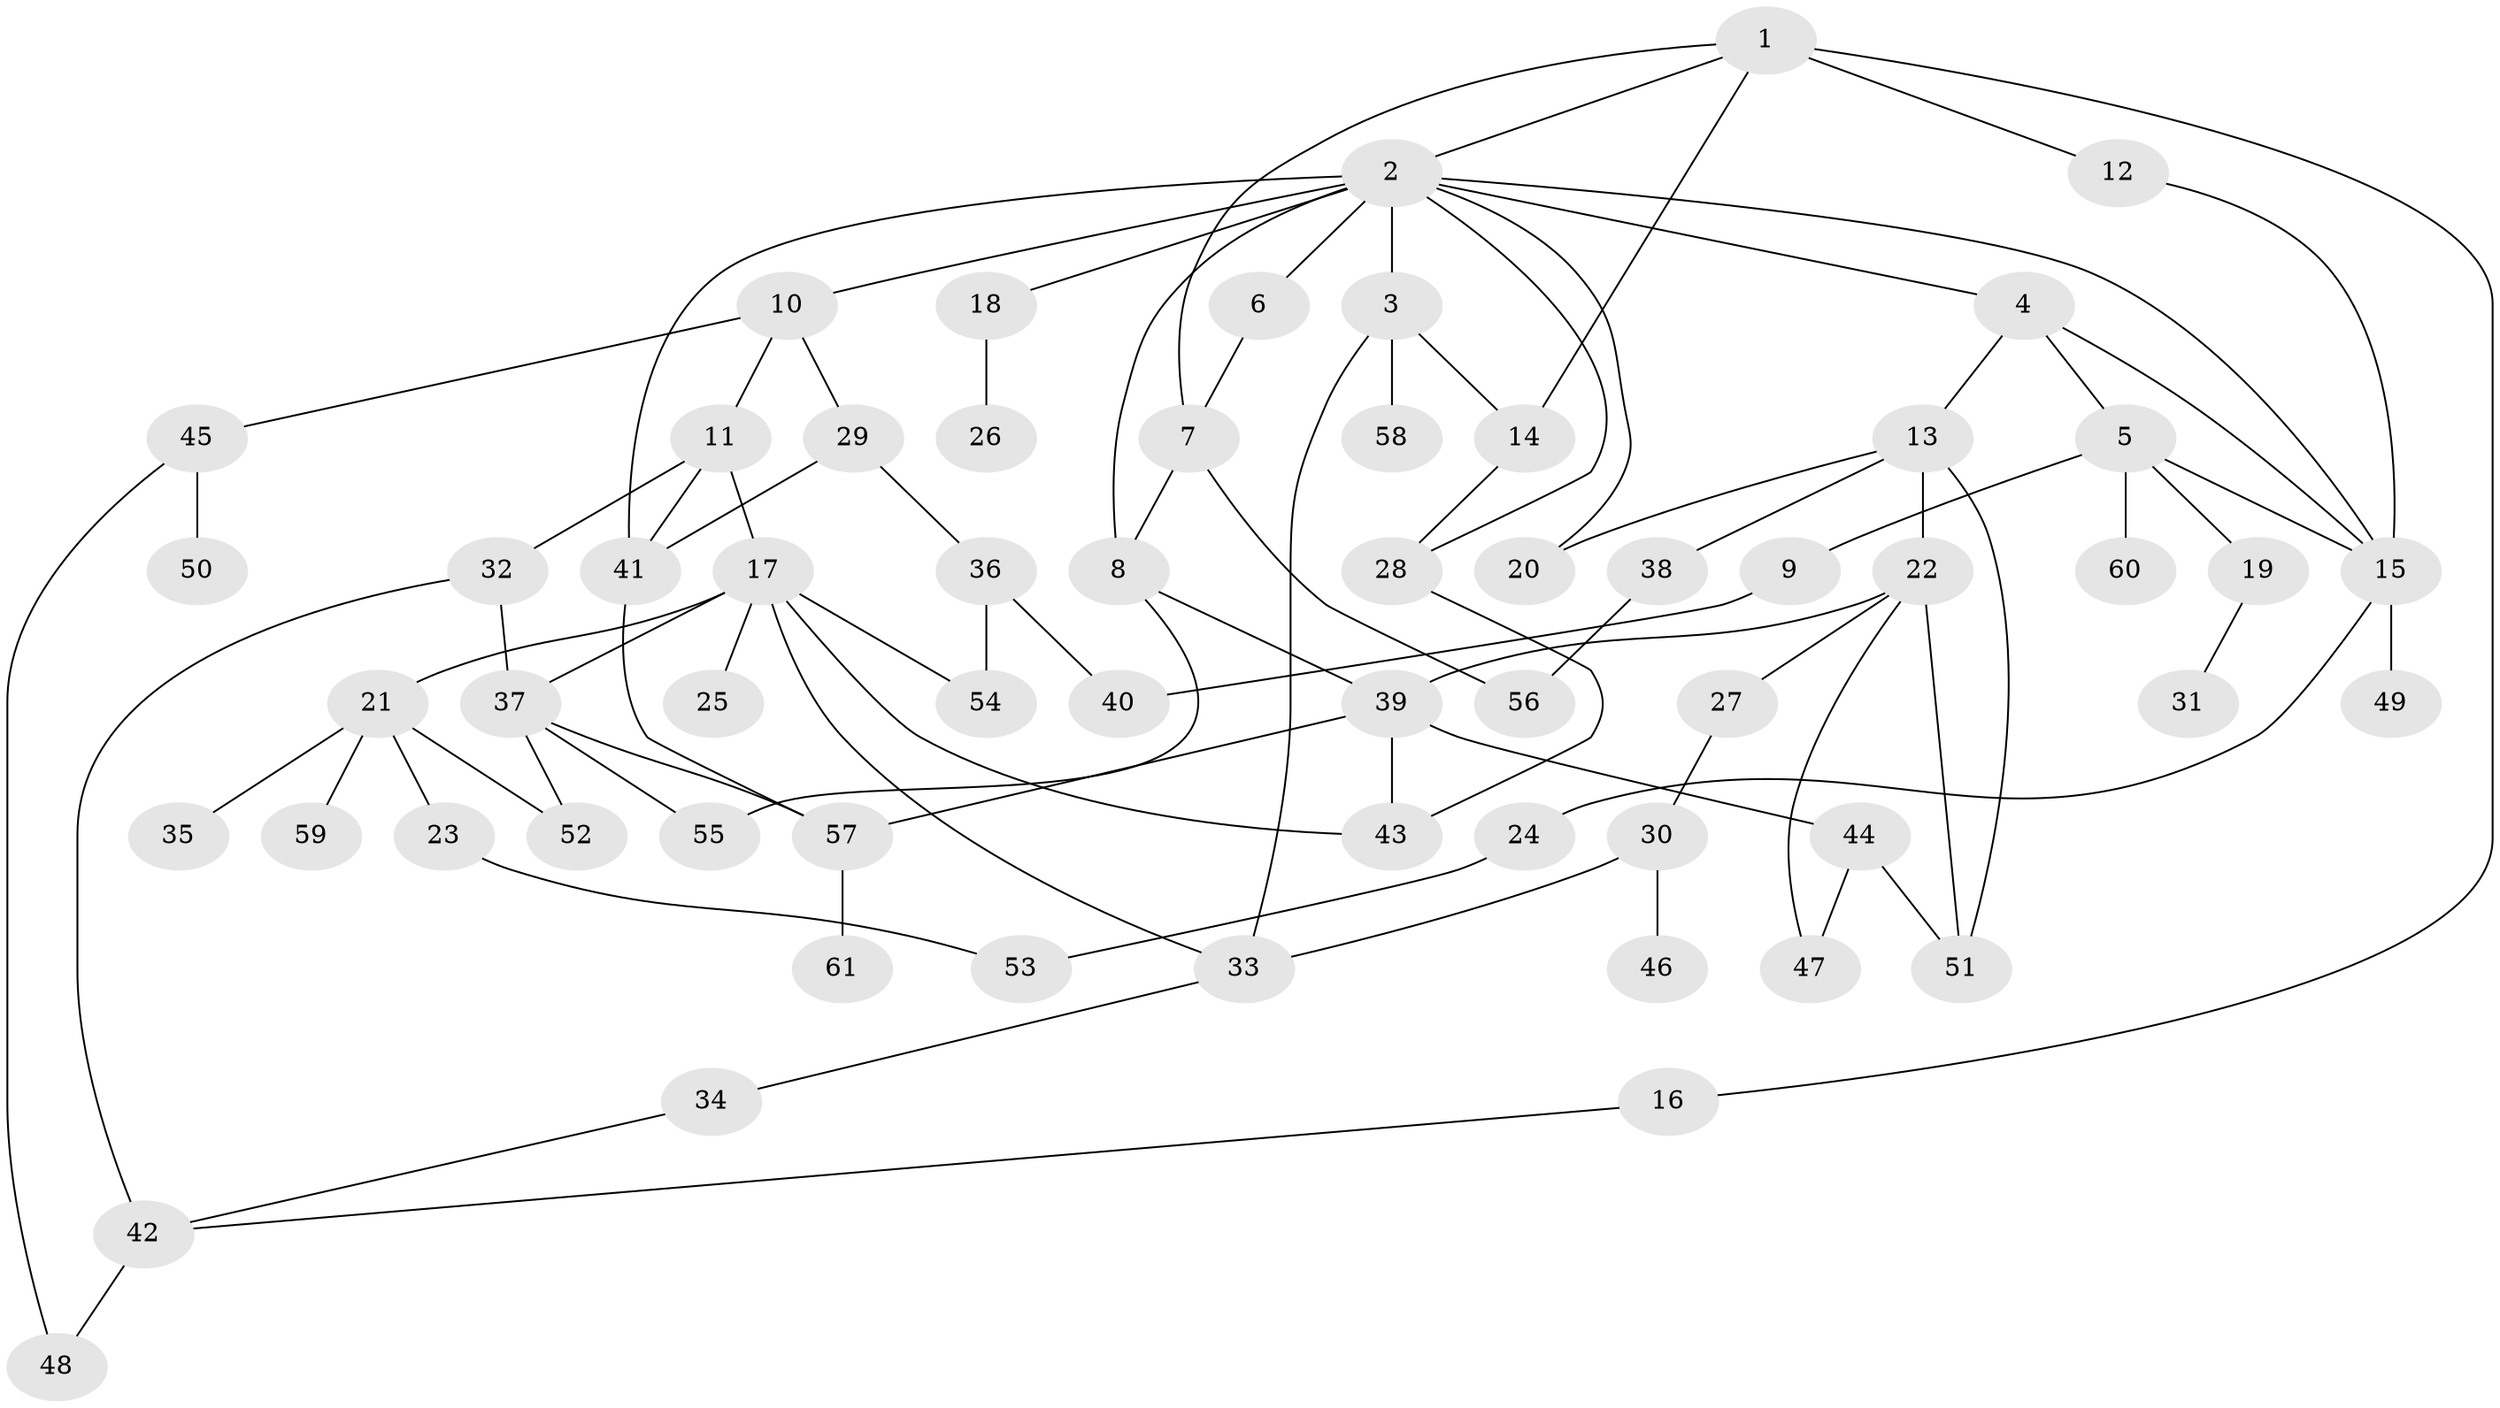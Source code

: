 // coarse degree distribution, {5: 0.06666666666666667, 4: 0.13333333333333333, 2: 0.3, 6: 0.06666666666666667, 1: 0.3, 8: 0.03333333333333333, 7: 0.03333333333333333, 3: 0.06666666666666667}
// Generated by graph-tools (version 1.1) at 2025/44/03/04/25 21:44:47]
// undirected, 61 vertices, 90 edges
graph export_dot {
graph [start="1"]
  node [color=gray90,style=filled];
  1;
  2;
  3;
  4;
  5;
  6;
  7;
  8;
  9;
  10;
  11;
  12;
  13;
  14;
  15;
  16;
  17;
  18;
  19;
  20;
  21;
  22;
  23;
  24;
  25;
  26;
  27;
  28;
  29;
  30;
  31;
  32;
  33;
  34;
  35;
  36;
  37;
  38;
  39;
  40;
  41;
  42;
  43;
  44;
  45;
  46;
  47;
  48;
  49;
  50;
  51;
  52;
  53;
  54;
  55;
  56;
  57;
  58;
  59;
  60;
  61;
  1 -- 2;
  1 -- 7;
  1 -- 12;
  1 -- 14;
  1 -- 16;
  2 -- 3;
  2 -- 4;
  2 -- 6;
  2 -- 10;
  2 -- 18;
  2 -- 8;
  2 -- 28;
  2 -- 20;
  2 -- 15;
  2 -- 41;
  3 -- 33;
  3 -- 58;
  3 -- 14;
  4 -- 5;
  4 -- 13;
  4 -- 15;
  5 -- 9;
  5 -- 19;
  5 -- 60;
  5 -- 15;
  6 -- 7;
  7 -- 8;
  7 -- 56;
  8 -- 39;
  8 -- 55;
  9 -- 40;
  10 -- 11;
  10 -- 29;
  10 -- 45;
  11 -- 17;
  11 -- 32;
  11 -- 41;
  12 -- 15;
  13 -- 20;
  13 -- 22;
  13 -- 38;
  13 -- 51;
  14 -- 28;
  15 -- 24;
  15 -- 49;
  16 -- 42;
  17 -- 21;
  17 -- 25;
  17 -- 33;
  17 -- 37;
  17 -- 43;
  17 -- 54;
  18 -- 26;
  19 -- 31;
  21 -- 23;
  21 -- 35;
  21 -- 59;
  21 -- 52;
  22 -- 27;
  22 -- 51;
  22 -- 39;
  22 -- 47;
  23 -- 53;
  24 -- 53;
  27 -- 30;
  28 -- 43;
  29 -- 36;
  29 -- 41;
  30 -- 46;
  30 -- 33;
  32 -- 37;
  32 -- 42;
  33 -- 34;
  34 -- 42;
  36 -- 40;
  36 -- 54;
  37 -- 52;
  37 -- 57;
  37 -- 55;
  38 -- 56;
  39 -- 43;
  39 -- 44;
  39 -- 57;
  41 -- 57;
  42 -- 48;
  44 -- 47;
  44 -- 51;
  45 -- 50;
  45 -- 48;
  57 -- 61;
}
